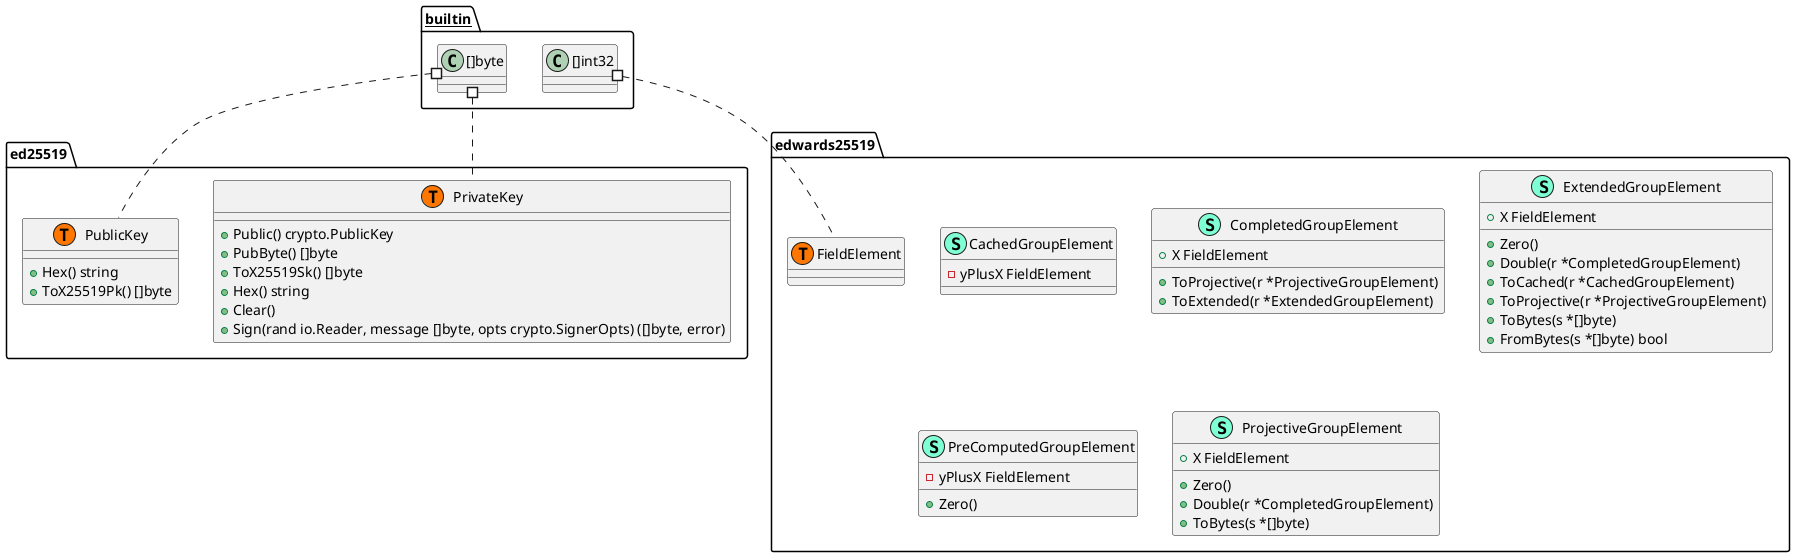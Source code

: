 @startuml
namespace ed25519 {
    class PrivateKey << (S,Aquamarine) >> {
        + Public() crypto.PublicKey
        + PubByte() []byte
        + ToX25519Sk() []byte
        + Hex() string
        + Clear() 
        + Sign(rand io.Reader, message []byte, opts crypto.SignerOpts) ([]byte, error)

    }
    class PublicKey << (S,Aquamarine) >> {
        + Hex() string
        + ToX25519Pk() []byte

    }
    class ed25519.PrivateKey << (T, #FF7700) >>  {
    }
    class ed25519.PublicKey << (T, #FF7700) >>  {
    }
}


namespace edwards25519 {
    class CachedGroupElement << (S,Aquamarine) >> {
        - yPlusX FieldElement

    }
    class CompletedGroupElement << (S,Aquamarine) >> {
        + X FieldElement

        + ToProjective(r *ProjectiveGroupElement) 
        + ToExtended(r *ExtendedGroupElement) 

    }
    class ExtendedGroupElement << (S,Aquamarine) >> {
        + X FieldElement

        + Zero() 
        + Double(r *CompletedGroupElement) 
        + ToCached(r *CachedGroupElement) 
        + ToProjective(r *ProjectiveGroupElement) 
        + ToBytes(s *[]byte) 
        + FromBytes(s *[]byte) bool

    }
    class PreComputedGroupElement << (S,Aquamarine) >> {
        - yPlusX FieldElement

        + Zero() 

    }
    class ProjectiveGroupElement << (S,Aquamarine) >> {
        + X FieldElement

        + Zero() 
        + Double(r *CompletedGroupElement) 
        + ToBytes(s *[]byte) 

    }
    class edwards25519.FieldElement << (T, #FF7700) >>  {
    }
}


"__builtin__.[]byte" #.. "ed25519.PrivateKey"
"__builtin__.[]byte" #.. "ed25519.PublicKey"
"__builtin__.[]int32" #.. "edwards25519.FieldElement"
@enduml
